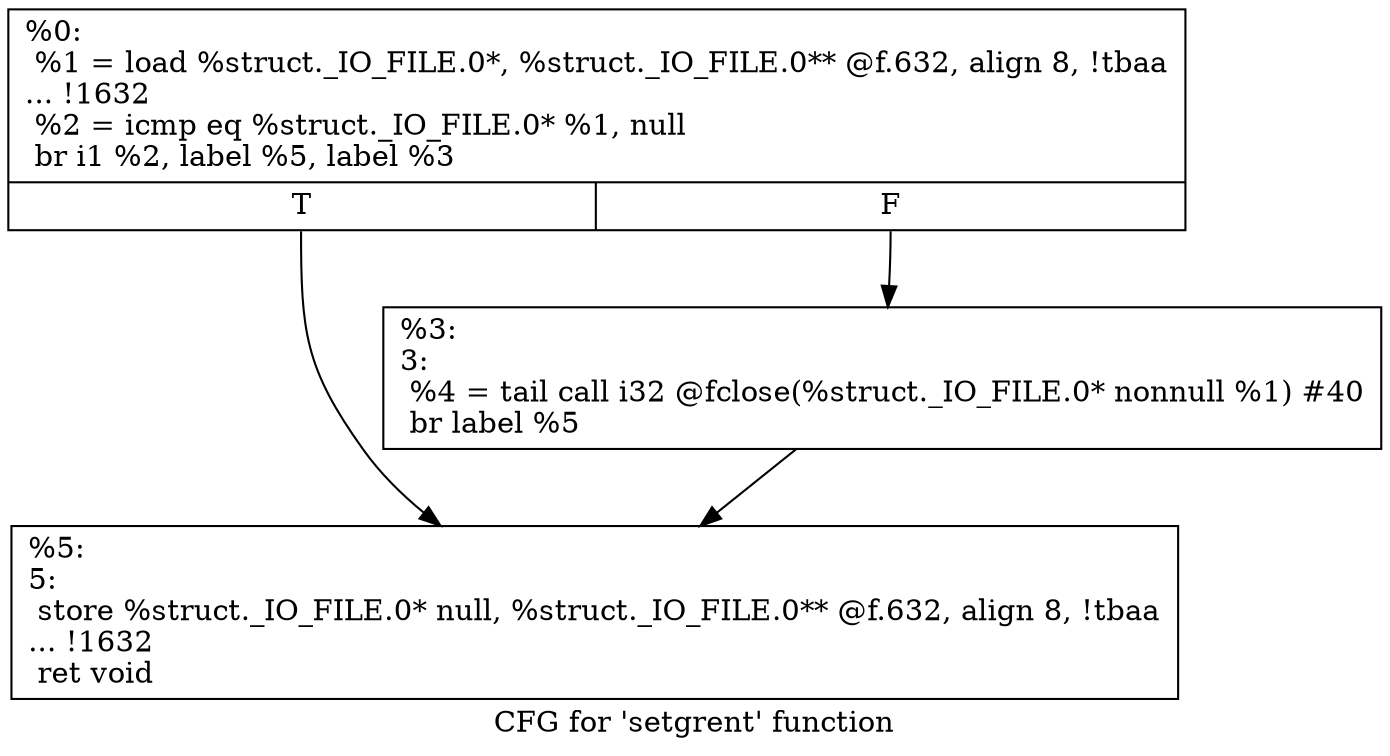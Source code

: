digraph "CFG for 'setgrent' function" {
	label="CFG for 'setgrent' function";

	Node0x1e81a40 [shape=record,label="{%0:\l  %1 = load %struct._IO_FILE.0*, %struct._IO_FILE.0** @f.632, align 8, !tbaa\l... !1632\l  %2 = icmp eq %struct._IO_FILE.0* %1, null\l  br i1 %2, label %5, label %3\l|{<s0>T|<s1>F}}"];
	Node0x1e81a40:s0 -> Node0x1e822a0;
	Node0x1e81a40:s1 -> Node0x1e82250;
	Node0x1e82250 [shape=record,label="{%3:\l3:                                                \l  %4 = tail call i32 @fclose(%struct._IO_FILE.0* nonnull %1) #40\l  br label %5\l}"];
	Node0x1e82250 -> Node0x1e822a0;
	Node0x1e822a0 [shape=record,label="{%5:\l5:                                                \l  store %struct._IO_FILE.0* null, %struct._IO_FILE.0** @f.632, align 8, !tbaa\l... !1632\l  ret void\l}"];
}
